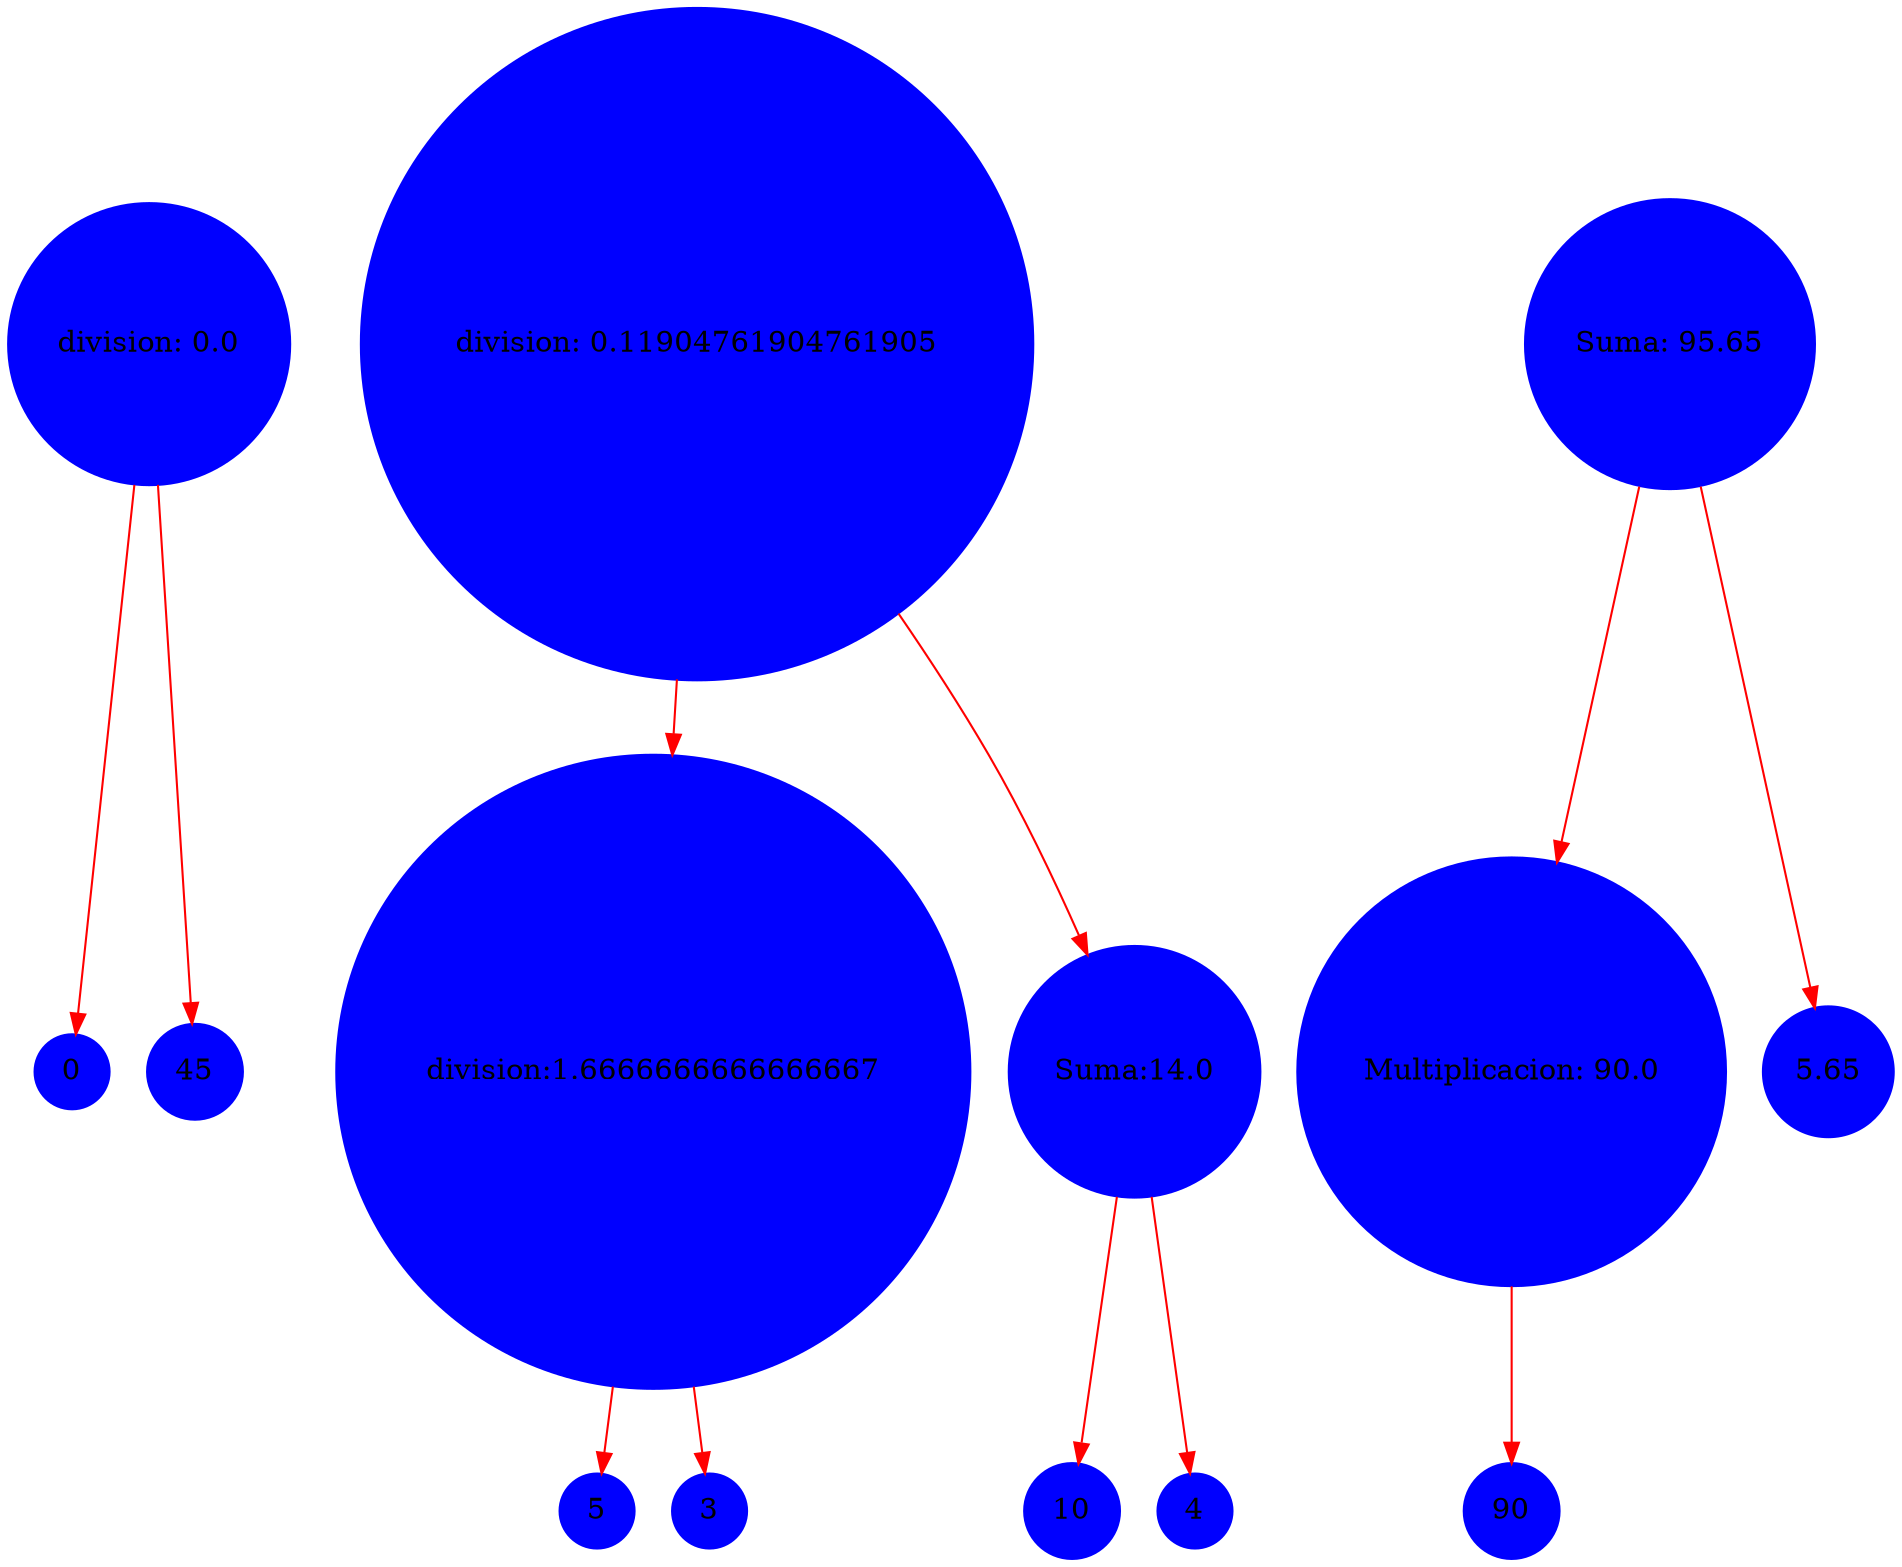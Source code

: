 digraph {
	rankdir=TB
	0 [shape=circle style=filled color = blue]
 	division1 -> 0 [shape=record color=red]
	45 [shape=circle style=filled color = blue]
 	division1 -> 45 [shape=record color=red]
	division1 [shape=circle style=filled color = blue, label=<division: 0.0>]
 	5 [shape=circle style=filled color = blue]
 	division102 -> 5 [shape=record color=red]
	3 [shape=circle style=filled color = blue]
 	division102 -> 3 [shape=record color=red]
	division102 [shape=circle style=filled color = blue, label=<division:1.6666666666666667>]
 	division2 -> division102 [shape=record color=red]
	10 [shape=circle style=filled color = blue]
 	Suma102 -> 10 [shape=record color=red]
	4 [shape=circle style=filled color = blue]
 	Suma102 -> 4 [shape=record color=red]
	Suma102 [shape=circle style=filled color = blue, label=<Suma:14.0>]
 	division2 -> Suma102 [shape=record color=red]
	division2 [shape=circle style=filled color = blue, label=<division: 0.11904761904761905>]
 	90 [shape=circle style=filled color = blue]
 	Multiplicacion103 -> 90 [shape=record color=red]
	Multiplicacion103 [shape=circle style=filled color = blue, label=<Multiplicacion: 90.0>]
 	suma3 -> Multiplicacion103 [shape=record color=red]
	5.65 [shape=circle style=filled color = blue]
 	suma3 -> 5.65 [shape=record color=red]
	suma3 [shape=circle style=filled color = blue, label=<Suma: 95.65>]
 }
